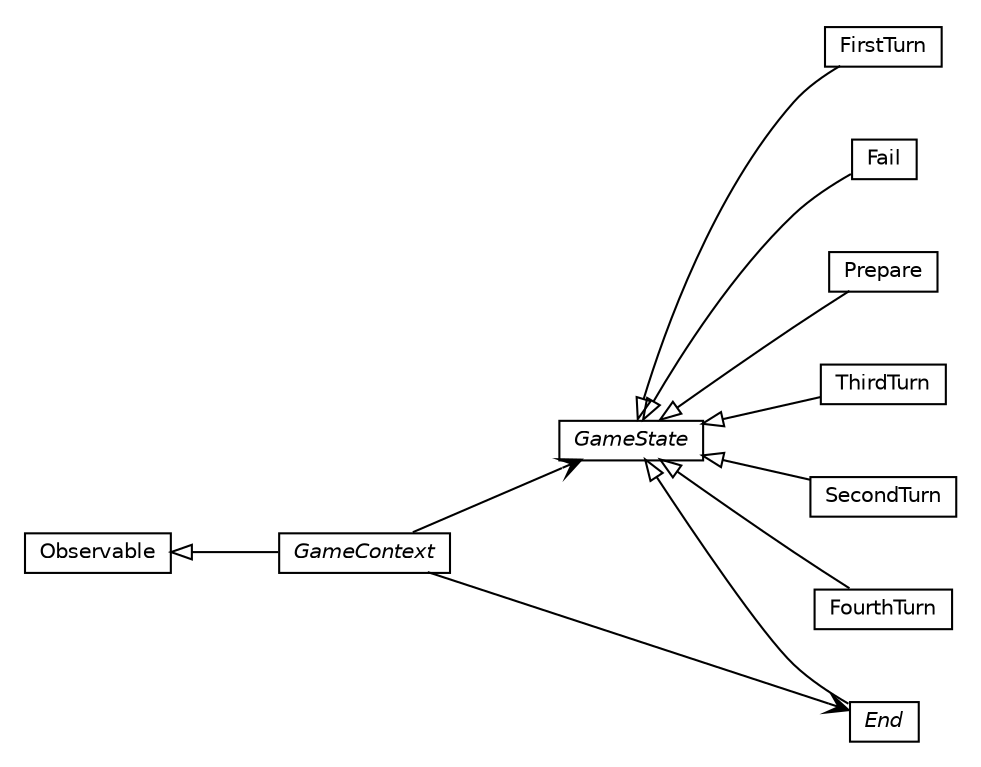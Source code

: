 #!/usr/local/bin/dot
#
# Class diagram 
# Generated by UMLGraph version R5_6 (http://www.umlgraph.org/)
#

digraph G {
	edge [fontname="Helvetica",fontsize=10,labelfontname="Helvetica",labelfontsize=10];
	node [fontname="Helvetica",fontsize=10,shape=plaintext];
	nodesep=0.25;
	ranksep=0.5;
	rankdir=LR;
	// bohnanza.gameplay.GameState
	c298 [label=<<table title="bohnanza.gameplay.GameState" border="0" cellborder="1" cellspacing="0" cellpadding="2" port="p">
		<tr><td><table border="0" cellspacing="0" cellpadding="1">
<tr><td align="center" balign="center"><font face="Helvetica-Oblique"> GameState </font></td></tr>
		</table></td></tr>
		</table>>, URL="null", fontname="Helvetica", fontcolor="black", fontsize=10.0];
	// bohnanza.gameplay.FirstTurn
	c299 [label=<<table title="bohnanza.gameplay.FirstTurn" border="0" cellborder="1" cellspacing="0" cellpadding="2" port="p">
		<tr><td><table border="0" cellspacing="0" cellpadding="1">
<tr><td align="center" balign="center"> FirstTurn </td></tr>
		</table></td></tr>
		</table>>, URL="null", fontname="Helvetica", fontcolor="black", fontsize=10.0];
	// bohnanza.gameplay.GameContext
	c300 [label=<<table title="bohnanza.gameplay.GameContext" border="0" cellborder="1" cellspacing="0" cellpadding="2" port="p">
		<tr><td><table border="0" cellspacing="0" cellpadding="1">
<tr><td align="center" balign="center"><font face="Helvetica-Oblique"> GameContext </font></td></tr>
		</table></td></tr>
		</table>>, URL="null", fontname="Helvetica", fontcolor="black", fontsize=10.0];
	// bohnanza.gameplay.Fail
	c301 [label=<<table title="bohnanza.gameplay.Fail" border="0" cellborder="1" cellspacing="0" cellpadding="2" port="p">
		<tr><td><table border="0" cellspacing="0" cellpadding="1">
<tr><td align="center" balign="center"> Fail </td></tr>
		</table></td></tr>
		</table>>, URL="null", fontname="Helvetica", fontcolor="black", fontsize=10.0];
	// bohnanza.gameplay.Prepare
	c302 [label=<<table title="bohnanza.gameplay.Prepare" border="0" cellborder="1" cellspacing="0" cellpadding="2" port="p">
		<tr><td><table border="0" cellspacing="0" cellpadding="1">
<tr><td align="center" balign="center"> Prepare </td></tr>
		</table></td></tr>
		</table>>, URL="null", fontname="Helvetica", fontcolor="black", fontsize=10.0];
	// bohnanza.gameplay.ThirdTurn
	c303 [label=<<table title="bohnanza.gameplay.ThirdTurn" border="0" cellborder="1" cellspacing="0" cellpadding="2" port="p">
		<tr><td><table border="0" cellspacing="0" cellpadding="1">
<tr><td align="center" balign="center"> ThirdTurn </td></tr>
		</table></td></tr>
		</table>>, URL="null", fontname="Helvetica", fontcolor="black", fontsize=10.0];
	// bohnanza.gameplay.SecondTurn
	c304 [label=<<table title="bohnanza.gameplay.SecondTurn" border="0" cellborder="1" cellspacing="0" cellpadding="2" port="p">
		<tr><td><table border="0" cellspacing="0" cellpadding="1">
<tr><td align="center" balign="center"> SecondTurn </td></tr>
		</table></td></tr>
		</table>>, URL="null", fontname="Helvetica", fontcolor="black", fontsize=10.0];
	// bohnanza.gameplay.End
	c305 [label=<<table title="bohnanza.gameplay.End" border="0" cellborder="1" cellspacing="0" cellpadding="2" port="p">
		<tr><td><table border="0" cellspacing="0" cellpadding="1">
<tr><td align="center" balign="center"><font face="Helvetica-Oblique"> End </font></td></tr>
		</table></td></tr>
		</table>>, URL="null", fontname="Helvetica", fontcolor="black", fontsize=10.0];
	// bohnanza.gameplay.FourthTurn
	c306 [label=<<table title="bohnanza.gameplay.FourthTurn" border="0" cellborder="1" cellspacing="0" cellpadding="2" port="p">
		<tr><td><table border="0" cellspacing="0" cellpadding="1">
<tr><td align="center" balign="center"> FourthTurn </td></tr>
		</table></td></tr>
		</table>>, URL="null", fontname="Helvetica", fontcolor="black", fontsize=10.0];
	//bohnanza.gameplay.FirstTurn extends bohnanza.gameplay.GameState
	c298:p -> c299:p [dir=back,arrowtail=empty];
	//bohnanza.gameplay.GameContext extends java.util.Observable
	c309:p -> c300:p [dir=back,arrowtail=empty];
	//bohnanza.gameplay.Fail extends bohnanza.gameplay.GameState
	c298:p -> c301:p [dir=back,arrowtail=empty];
	//bohnanza.gameplay.Prepare extends bohnanza.gameplay.GameState
	c298:p -> c302:p [dir=back,arrowtail=empty];
	//bohnanza.gameplay.ThirdTurn extends bohnanza.gameplay.GameState
	c298:p -> c303:p [dir=back,arrowtail=empty];
	//bohnanza.gameplay.SecondTurn extends bohnanza.gameplay.GameState
	c298:p -> c304:p [dir=back,arrowtail=empty];
	//bohnanza.gameplay.End extends bohnanza.gameplay.GameState
	c298:p -> c305:p [dir=back,arrowtail=empty];
	//bohnanza.gameplay.FourthTurn extends bohnanza.gameplay.GameState
	c298:p -> c306:p [dir=back,arrowtail=empty];
	// bohnanza.gameplay.GameContext NAVASSOC bohnanza.gameplay.GameState
	c300:p -> c298:p [taillabel="", label="", headlabel="", fontname="Helvetica", fontcolor="black", fontsize=10.0, color="black", arrowhead=open];
	// bohnanza.gameplay.GameContext NAVASSOC bohnanza.gameplay.End
	c300:p -> c305:p [taillabel="", label="", headlabel="", fontname="Helvetica", fontcolor="black", fontsize=10.0, color="black", arrowhead=open];
	// java.util.Observable
	c309 [label=<<table title="java.util.Observable" border="0" cellborder="1" cellspacing="0" cellpadding="2" port="p" href="http://java.sun.com/j2se/1.4.2/docs/api/java/util/Observable.html">
		<tr><td><table border="0" cellspacing="0" cellpadding="1">
<tr><td align="center" balign="center"> Observable </td></tr>
		</table></td></tr>
		</table>>, URL="http://java.sun.com/j2se/1.4.2/docs/api/java/util/Observable.html", fontname="Helvetica", fontcolor="black", fontsize=10.0];
}

